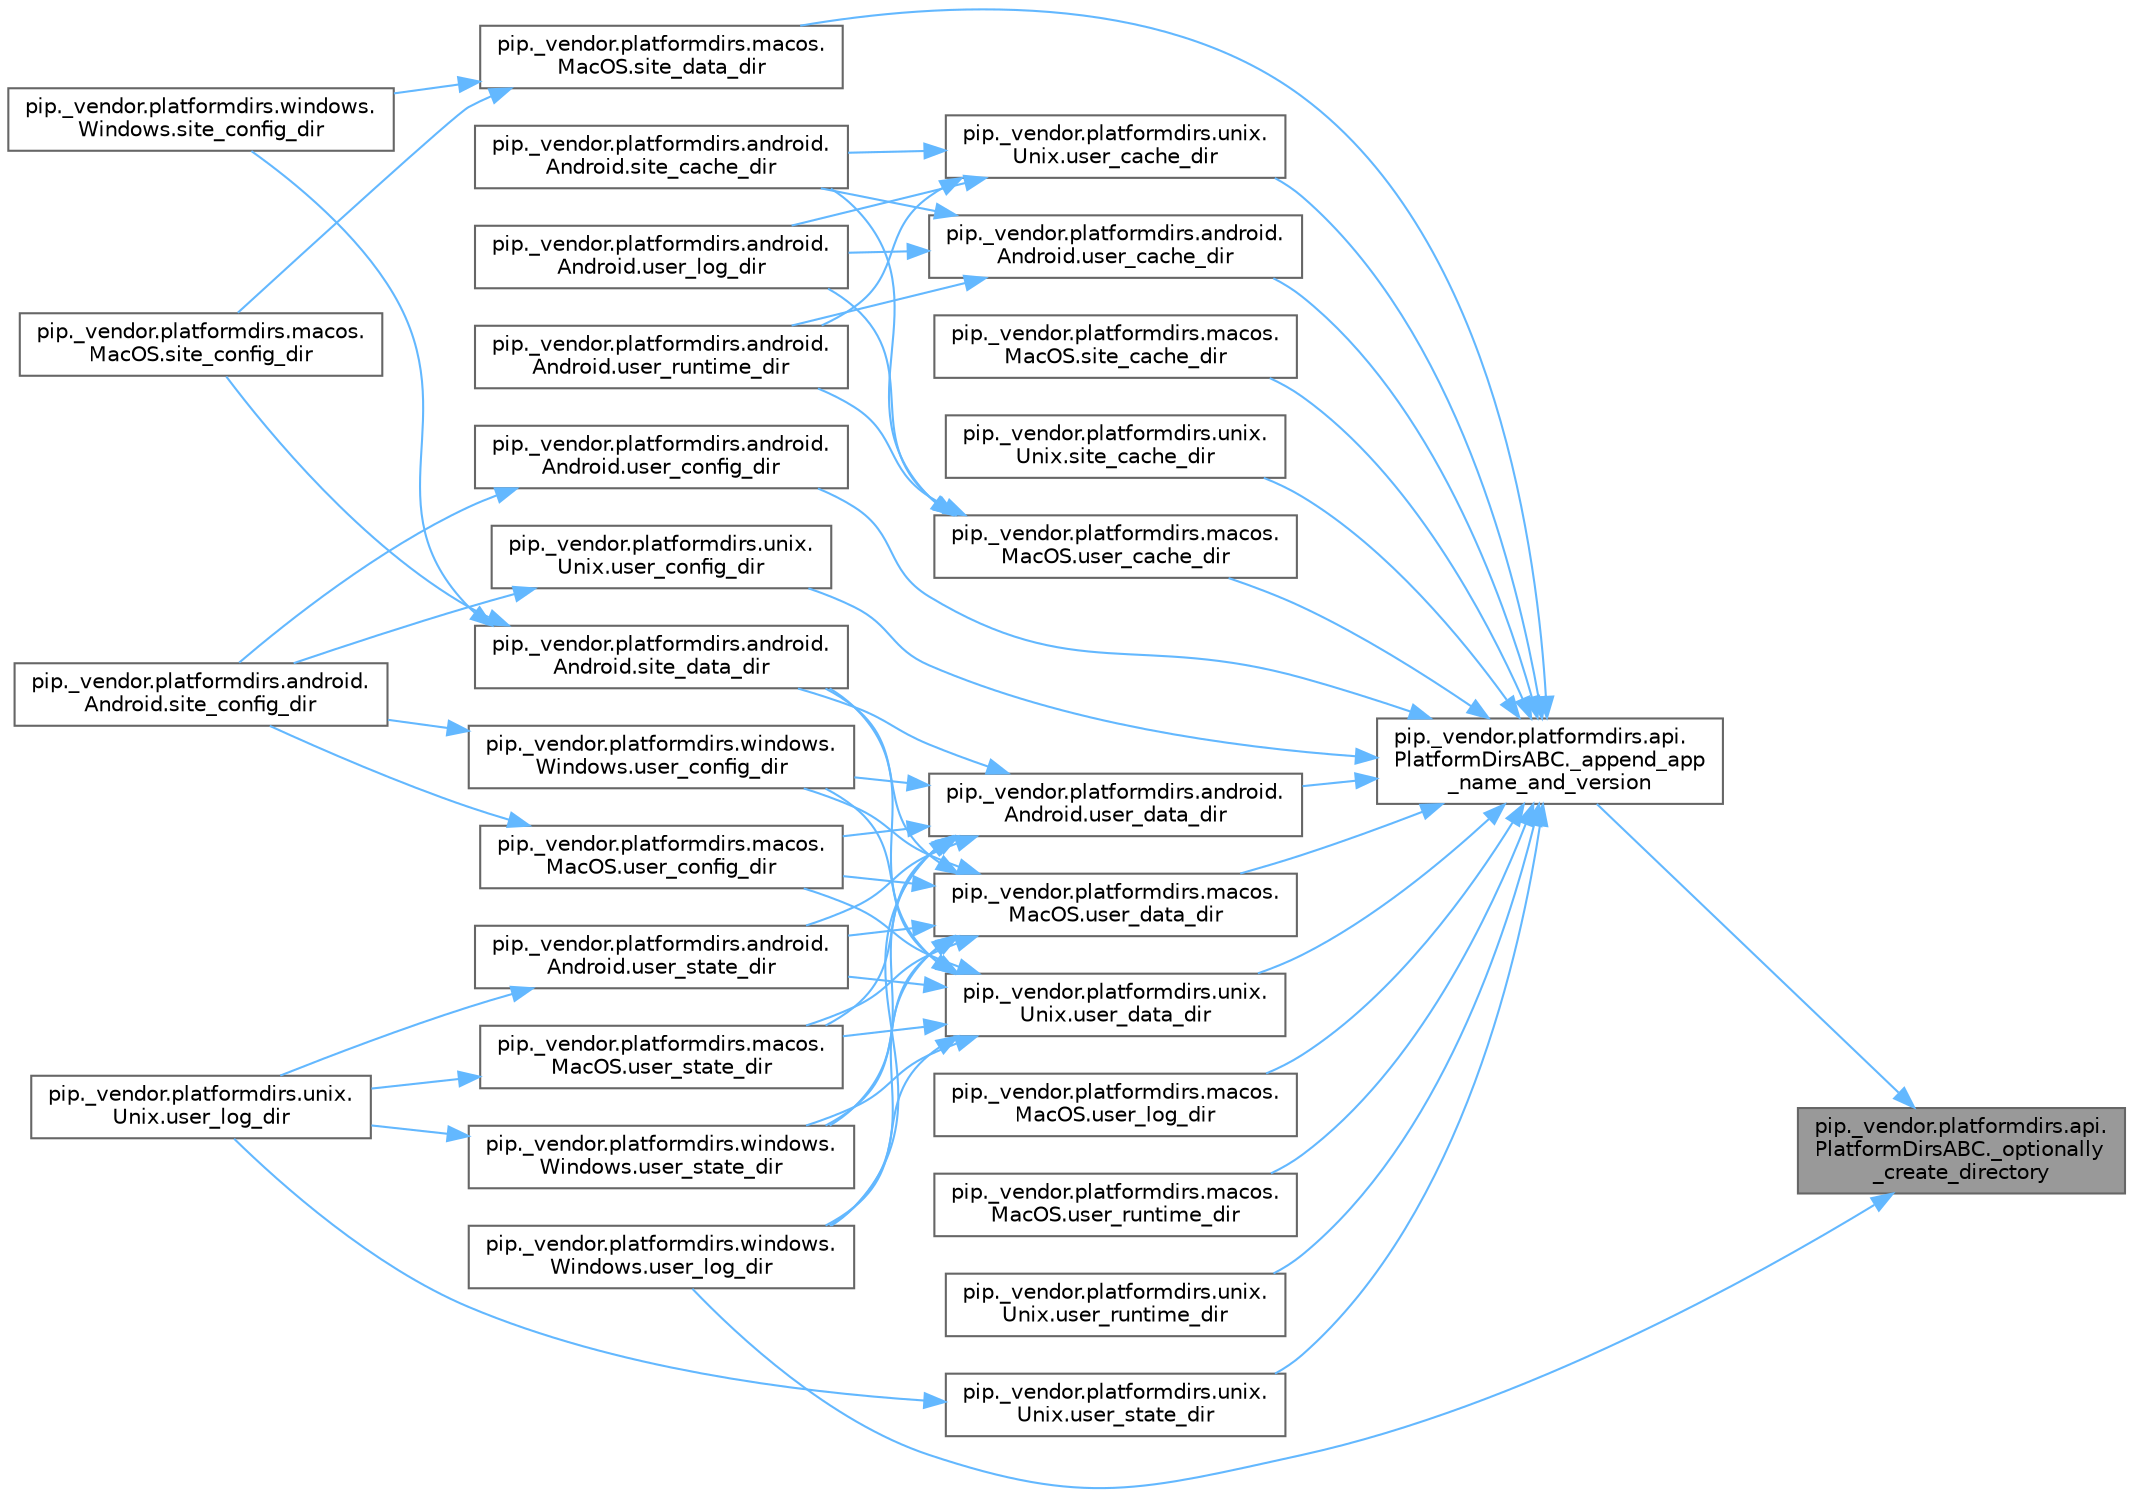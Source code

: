 digraph "pip._vendor.platformdirs.api.PlatformDirsABC._optionally_create_directory"
{
 // LATEX_PDF_SIZE
  bgcolor="transparent";
  edge [fontname=Helvetica,fontsize=10,labelfontname=Helvetica,labelfontsize=10];
  node [fontname=Helvetica,fontsize=10,shape=box,height=0.2,width=0.4];
  rankdir="RL";
  Node1 [id="Node000001",label="pip._vendor.platformdirs.api.\lPlatformDirsABC._optionally\l_create_directory",height=0.2,width=0.4,color="gray40", fillcolor="grey60", style="filled", fontcolor="black",tooltip=" "];
  Node1 -> Node2 [id="edge1_Node000001_Node000002",dir="back",color="steelblue1",style="solid",tooltip=" "];
  Node2 [id="Node000002",label="pip._vendor.platformdirs.api.\lPlatformDirsABC._append_app\l_name_and_version",height=0.2,width=0.4,color="grey40", fillcolor="white", style="filled",URL="$classpip_1_1__vendor_1_1platformdirs_1_1api_1_1_platform_dirs_a_b_c.html#ae786f3f45abba6f0a283b9ccbc98e626",tooltip=" "];
  Node2 -> Node3 [id="edge2_Node000002_Node000003",dir="back",color="steelblue1",style="solid",tooltip=" "];
  Node3 [id="Node000003",label="pip._vendor.platformdirs.macos.\lMacOS.site_cache_dir",height=0.2,width=0.4,color="grey40", fillcolor="white", style="filled",URL="$classpip_1_1__vendor_1_1platformdirs_1_1macos_1_1_mac_o_s.html#a442546ddfe7fd770d91f9723822c3a3c",tooltip=" "];
  Node2 -> Node4 [id="edge3_Node000002_Node000004",dir="back",color="steelblue1",style="solid",tooltip=" "];
  Node4 [id="Node000004",label="pip._vendor.platformdirs.unix.\lUnix.site_cache_dir",height=0.2,width=0.4,color="grey40", fillcolor="white", style="filled",URL="$classpip_1_1__vendor_1_1platformdirs_1_1unix_1_1_unix.html#a1ade8adcf26bc53effba0e28839391bc",tooltip=" "];
  Node2 -> Node5 [id="edge4_Node000002_Node000005",dir="back",color="steelblue1",style="solid",tooltip=" "];
  Node5 [id="Node000005",label="pip._vendor.platformdirs.macos.\lMacOS.site_data_dir",height=0.2,width=0.4,color="grey40", fillcolor="white", style="filled",URL="$classpip_1_1__vendor_1_1platformdirs_1_1macos_1_1_mac_o_s.html#aa6898a7e21bf44d3b31f0d78628e6b66",tooltip=" "];
  Node5 -> Node6 [id="edge5_Node000005_Node000006",dir="back",color="steelblue1",style="solid",tooltip=" "];
  Node6 [id="Node000006",label="pip._vendor.platformdirs.macos.\lMacOS.site_config_dir",height=0.2,width=0.4,color="grey40", fillcolor="white", style="filled",URL="$classpip_1_1__vendor_1_1platformdirs_1_1macos_1_1_mac_o_s.html#ab65843f8e61e3f294257d0de33c2cfdf",tooltip=" "];
  Node5 -> Node7 [id="edge6_Node000005_Node000007",dir="back",color="steelblue1",style="solid",tooltip=" "];
  Node7 [id="Node000007",label="pip._vendor.platformdirs.windows.\lWindows.site_config_dir",height=0.2,width=0.4,color="grey40", fillcolor="white", style="filled",URL="$classpip_1_1__vendor_1_1platformdirs_1_1windows_1_1_windows.html#aa27f82cdcccce95f8654d31706aa0b54",tooltip=" "];
  Node2 -> Node8 [id="edge7_Node000002_Node000008",dir="back",color="steelblue1",style="solid",tooltip=" "];
  Node8 [id="Node000008",label="pip._vendor.platformdirs.android.\lAndroid.user_cache_dir",height=0.2,width=0.4,color="grey40", fillcolor="white", style="filled",URL="$classpip_1_1__vendor_1_1platformdirs_1_1android_1_1_android.html#aa197059edd179a137b69ff1f31103cb8",tooltip=" "];
  Node8 -> Node9 [id="edge8_Node000008_Node000009",dir="back",color="steelblue1",style="solid",tooltip=" "];
  Node9 [id="Node000009",label="pip._vendor.platformdirs.android.\lAndroid.site_cache_dir",height=0.2,width=0.4,color="grey40", fillcolor="white", style="filled",URL="$classpip_1_1__vendor_1_1platformdirs_1_1android_1_1_android.html#aecc1d7bd3a156e1213dac6220dcba67a",tooltip=" "];
  Node8 -> Node10 [id="edge9_Node000008_Node000010",dir="back",color="steelblue1",style="solid",tooltip=" "];
  Node10 [id="Node000010",label="pip._vendor.platformdirs.android.\lAndroid.user_log_dir",height=0.2,width=0.4,color="grey40", fillcolor="white", style="filled",URL="$classpip_1_1__vendor_1_1platformdirs_1_1android_1_1_android.html#aced238873ace0ab3c82dd0863e6d3fac",tooltip=" "];
  Node8 -> Node11 [id="edge10_Node000008_Node000011",dir="back",color="steelblue1",style="solid",tooltip=" "];
  Node11 [id="Node000011",label="pip._vendor.platformdirs.android.\lAndroid.user_runtime_dir",height=0.2,width=0.4,color="grey40", fillcolor="white", style="filled",URL="$classpip_1_1__vendor_1_1platformdirs_1_1android_1_1_android.html#a59faaad23f4da029bf104ec474a9ee2a",tooltip=" "];
  Node2 -> Node12 [id="edge11_Node000002_Node000012",dir="back",color="steelblue1",style="solid",tooltip=" "];
  Node12 [id="Node000012",label="pip._vendor.platformdirs.macos.\lMacOS.user_cache_dir",height=0.2,width=0.4,color="grey40", fillcolor="white", style="filled",URL="$classpip_1_1__vendor_1_1platformdirs_1_1macos_1_1_mac_o_s.html#a0803c64da26fff8489bcc331b0ac225c",tooltip=" "];
  Node12 -> Node9 [id="edge12_Node000012_Node000009",dir="back",color="steelblue1",style="solid",tooltip=" "];
  Node12 -> Node10 [id="edge13_Node000012_Node000010",dir="back",color="steelblue1",style="solid",tooltip=" "];
  Node12 -> Node11 [id="edge14_Node000012_Node000011",dir="back",color="steelblue1",style="solid",tooltip=" "];
  Node2 -> Node13 [id="edge15_Node000002_Node000013",dir="back",color="steelblue1",style="solid",tooltip=" "];
  Node13 [id="Node000013",label="pip._vendor.platformdirs.unix.\lUnix.user_cache_dir",height=0.2,width=0.4,color="grey40", fillcolor="white", style="filled",URL="$classpip_1_1__vendor_1_1platformdirs_1_1unix_1_1_unix.html#a11b26cb14c4a2ee44b43b285675f3aa8",tooltip=" "];
  Node13 -> Node9 [id="edge16_Node000013_Node000009",dir="back",color="steelblue1",style="solid",tooltip=" "];
  Node13 -> Node10 [id="edge17_Node000013_Node000010",dir="back",color="steelblue1",style="solid",tooltip=" "];
  Node13 -> Node11 [id="edge18_Node000013_Node000011",dir="back",color="steelblue1",style="solid",tooltip=" "];
  Node2 -> Node14 [id="edge19_Node000002_Node000014",dir="back",color="steelblue1",style="solid",tooltip=" "];
  Node14 [id="Node000014",label="pip._vendor.platformdirs.android.\lAndroid.user_config_dir",height=0.2,width=0.4,color="grey40", fillcolor="white", style="filled",URL="$classpip_1_1__vendor_1_1platformdirs_1_1android_1_1_android.html#ab0f2bcee7ff9737bf86a5eca86d4bfea",tooltip=" "];
  Node14 -> Node15 [id="edge20_Node000014_Node000015",dir="back",color="steelblue1",style="solid",tooltip=" "];
  Node15 [id="Node000015",label="pip._vendor.platformdirs.android.\lAndroid.site_config_dir",height=0.2,width=0.4,color="grey40", fillcolor="white", style="filled",URL="$classpip_1_1__vendor_1_1platformdirs_1_1android_1_1_android.html#a21d8a05ddbb88e1f1d7c03c4fa2895ce",tooltip=" "];
  Node2 -> Node16 [id="edge21_Node000002_Node000016",dir="back",color="steelblue1",style="solid",tooltip=" "];
  Node16 [id="Node000016",label="pip._vendor.platformdirs.unix.\lUnix.user_config_dir",height=0.2,width=0.4,color="grey40", fillcolor="white", style="filled",URL="$classpip_1_1__vendor_1_1platformdirs_1_1unix_1_1_unix.html#afdd3c2f0adf3e1f1a87b95a9df688583",tooltip=" "];
  Node16 -> Node15 [id="edge22_Node000016_Node000015",dir="back",color="steelblue1",style="solid",tooltip=" "];
  Node2 -> Node17 [id="edge23_Node000002_Node000017",dir="back",color="steelblue1",style="solid",tooltip=" "];
  Node17 [id="Node000017",label="pip._vendor.platformdirs.android.\lAndroid.user_data_dir",height=0.2,width=0.4,color="grey40", fillcolor="white", style="filled",URL="$classpip_1_1__vendor_1_1platformdirs_1_1android_1_1_android.html#aefb666a680f4de92f255174f49067d9f",tooltip=" "];
  Node17 -> Node18 [id="edge24_Node000017_Node000018",dir="back",color="steelblue1",style="solid",tooltip=" "];
  Node18 [id="Node000018",label="pip._vendor.platformdirs.android.\lAndroid.site_data_dir",height=0.2,width=0.4,color="grey40", fillcolor="white", style="filled",URL="$classpip_1_1__vendor_1_1platformdirs_1_1android_1_1_android.html#aac646707d2f6b21ef1e0dc8b7b216a98",tooltip=" "];
  Node18 -> Node6 [id="edge25_Node000018_Node000006",dir="back",color="steelblue1",style="solid",tooltip=" "];
  Node18 -> Node7 [id="edge26_Node000018_Node000007",dir="back",color="steelblue1",style="solid",tooltip=" "];
  Node17 -> Node19 [id="edge27_Node000017_Node000019",dir="back",color="steelblue1",style="solid",tooltip=" "];
  Node19 [id="Node000019",label="pip._vendor.platformdirs.macos.\lMacOS.user_config_dir",height=0.2,width=0.4,color="grey40", fillcolor="white", style="filled",URL="$classpip_1_1__vendor_1_1platformdirs_1_1macos_1_1_mac_o_s.html#a9852b5505a5821d8e1b0275a7ad5b01d",tooltip=" "];
  Node19 -> Node15 [id="edge28_Node000019_Node000015",dir="back",color="steelblue1",style="solid",tooltip=" "];
  Node17 -> Node20 [id="edge29_Node000017_Node000020",dir="back",color="steelblue1",style="solid",tooltip=" "];
  Node20 [id="Node000020",label="pip._vendor.platformdirs.windows.\lWindows.user_config_dir",height=0.2,width=0.4,color="grey40", fillcolor="white", style="filled",URL="$classpip_1_1__vendor_1_1platformdirs_1_1windows_1_1_windows.html#a8c700ba7900d517ae718545b37b4510c",tooltip=" "];
  Node20 -> Node15 [id="edge30_Node000020_Node000015",dir="back",color="steelblue1",style="solid",tooltip=" "];
  Node17 -> Node21 [id="edge31_Node000017_Node000021",dir="back",color="steelblue1",style="solid",tooltip=" "];
  Node21 [id="Node000021",label="pip._vendor.platformdirs.windows.\lWindows.user_log_dir",height=0.2,width=0.4,color="grey40", fillcolor="white", style="filled",URL="$classpip_1_1__vendor_1_1platformdirs_1_1windows_1_1_windows.html#a8d11161edcc65e1024c057ced2560c61",tooltip=" "];
  Node17 -> Node22 [id="edge32_Node000017_Node000022",dir="back",color="steelblue1",style="solid",tooltip=" "];
  Node22 [id="Node000022",label="pip._vendor.platformdirs.android.\lAndroid.user_state_dir",height=0.2,width=0.4,color="grey40", fillcolor="white", style="filled",URL="$classpip_1_1__vendor_1_1platformdirs_1_1android_1_1_android.html#aa146a5931d6856f0fe439f92d8fce315",tooltip=" "];
  Node22 -> Node23 [id="edge33_Node000022_Node000023",dir="back",color="steelblue1",style="solid",tooltip=" "];
  Node23 [id="Node000023",label="pip._vendor.platformdirs.unix.\lUnix.user_log_dir",height=0.2,width=0.4,color="grey40", fillcolor="white", style="filled",URL="$classpip_1_1__vendor_1_1platformdirs_1_1unix_1_1_unix.html#a7bc2c49c88ed2006771ae6c651cdd4bd",tooltip=" "];
  Node17 -> Node24 [id="edge34_Node000017_Node000024",dir="back",color="steelblue1",style="solid",tooltip=" "];
  Node24 [id="Node000024",label="pip._vendor.platformdirs.macos.\lMacOS.user_state_dir",height=0.2,width=0.4,color="grey40", fillcolor="white", style="filled",URL="$classpip_1_1__vendor_1_1platformdirs_1_1macos_1_1_mac_o_s.html#a94e44353c3b8e4cad140679dbce79d11",tooltip=" "];
  Node24 -> Node23 [id="edge35_Node000024_Node000023",dir="back",color="steelblue1",style="solid",tooltip=" "];
  Node17 -> Node25 [id="edge36_Node000017_Node000025",dir="back",color="steelblue1",style="solid",tooltip=" "];
  Node25 [id="Node000025",label="pip._vendor.platformdirs.windows.\lWindows.user_state_dir",height=0.2,width=0.4,color="grey40", fillcolor="white", style="filled",URL="$classpip_1_1__vendor_1_1platformdirs_1_1windows_1_1_windows.html#a01a2a26e135d8e16ad4f060fd84e3ed7",tooltip=" "];
  Node25 -> Node23 [id="edge37_Node000025_Node000023",dir="back",color="steelblue1",style="solid",tooltip=" "];
  Node2 -> Node26 [id="edge38_Node000002_Node000026",dir="back",color="steelblue1",style="solid",tooltip=" "];
  Node26 [id="Node000026",label="pip._vendor.platformdirs.macos.\lMacOS.user_data_dir",height=0.2,width=0.4,color="grey40", fillcolor="white", style="filled",URL="$classpip_1_1__vendor_1_1platformdirs_1_1macos_1_1_mac_o_s.html#a72719a307995b16a2be6949c9e714486",tooltip=" "];
  Node26 -> Node18 [id="edge39_Node000026_Node000018",dir="back",color="steelblue1",style="solid",tooltip=" "];
  Node26 -> Node19 [id="edge40_Node000026_Node000019",dir="back",color="steelblue1",style="solid",tooltip=" "];
  Node26 -> Node20 [id="edge41_Node000026_Node000020",dir="back",color="steelblue1",style="solid",tooltip=" "];
  Node26 -> Node21 [id="edge42_Node000026_Node000021",dir="back",color="steelblue1",style="solid",tooltip=" "];
  Node26 -> Node22 [id="edge43_Node000026_Node000022",dir="back",color="steelblue1",style="solid",tooltip=" "];
  Node26 -> Node24 [id="edge44_Node000026_Node000024",dir="back",color="steelblue1",style="solid",tooltip=" "];
  Node26 -> Node25 [id="edge45_Node000026_Node000025",dir="back",color="steelblue1",style="solid",tooltip=" "];
  Node2 -> Node27 [id="edge46_Node000002_Node000027",dir="back",color="steelblue1",style="solid",tooltip=" "];
  Node27 [id="Node000027",label="pip._vendor.platformdirs.unix.\lUnix.user_data_dir",height=0.2,width=0.4,color="grey40", fillcolor="white", style="filled",URL="$classpip_1_1__vendor_1_1platformdirs_1_1unix_1_1_unix.html#a2a33040a3669962a8cafe65db9710388",tooltip=" "];
  Node27 -> Node18 [id="edge47_Node000027_Node000018",dir="back",color="steelblue1",style="solid",tooltip=" "];
  Node27 -> Node19 [id="edge48_Node000027_Node000019",dir="back",color="steelblue1",style="solid",tooltip=" "];
  Node27 -> Node20 [id="edge49_Node000027_Node000020",dir="back",color="steelblue1",style="solid",tooltip=" "];
  Node27 -> Node21 [id="edge50_Node000027_Node000021",dir="back",color="steelblue1",style="solid",tooltip=" "];
  Node27 -> Node22 [id="edge51_Node000027_Node000022",dir="back",color="steelblue1",style="solid",tooltip=" "];
  Node27 -> Node24 [id="edge52_Node000027_Node000024",dir="back",color="steelblue1",style="solid",tooltip=" "];
  Node27 -> Node25 [id="edge53_Node000027_Node000025",dir="back",color="steelblue1",style="solid",tooltip=" "];
  Node2 -> Node28 [id="edge54_Node000002_Node000028",dir="back",color="steelblue1",style="solid",tooltip=" "];
  Node28 [id="Node000028",label="pip._vendor.platformdirs.macos.\lMacOS.user_log_dir",height=0.2,width=0.4,color="grey40", fillcolor="white", style="filled",URL="$classpip_1_1__vendor_1_1platformdirs_1_1macos_1_1_mac_o_s.html#a6dc04efac568caaa2d7ce632c060f6d3",tooltip=" "];
  Node2 -> Node29 [id="edge55_Node000002_Node000029",dir="back",color="steelblue1",style="solid",tooltip=" "];
  Node29 [id="Node000029",label="pip._vendor.platformdirs.macos.\lMacOS.user_runtime_dir",height=0.2,width=0.4,color="grey40", fillcolor="white", style="filled",URL="$classpip_1_1__vendor_1_1platformdirs_1_1macos_1_1_mac_o_s.html#a9717d2b79b20d80587328b755b1d5111",tooltip=" "];
  Node2 -> Node30 [id="edge56_Node000002_Node000030",dir="back",color="steelblue1",style="solid",tooltip=" "];
  Node30 [id="Node000030",label="pip._vendor.platformdirs.unix.\lUnix.user_runtime_dir",height=0.2,width=0.4,color="grey40", fillcolor="white", style="filled",URL="$classpip_1_1__vendor_1_1platformdirs_1_1unix_1_1_unix.html#a1525855a37bd5f8d4c55f55d584fbc75",tooltip=" "];
  Node2 -> Node31 [id="edge57_Node000002_Node000031",dir="back",color="steelblue1",style="solid",tooltip=" "];
  Node31 [id="Node000031",label="pip._vendor.platformdirs.unix.\lUnix.user_state_dir",height=0.2,width=0.4,color="grey40", fillcolor="white", style="filled",URL="$classpip_1_1__vendor_1_1platformdirs_1_1unix_1_1_unix.html#af6be80ba542d2426d9f3f76afbfbcce9",tooltip=" "];
  Node31 -> Node23 [id="edge58_Node000031_Node000023",dir="back",color="steelblue1",style="solid",tooltip=" "];
  Node1 -> Node21 [id="edge59_Node000001_Node000021",dir="back",color="steelblue1",style="solid",tooltip=" "];
}
